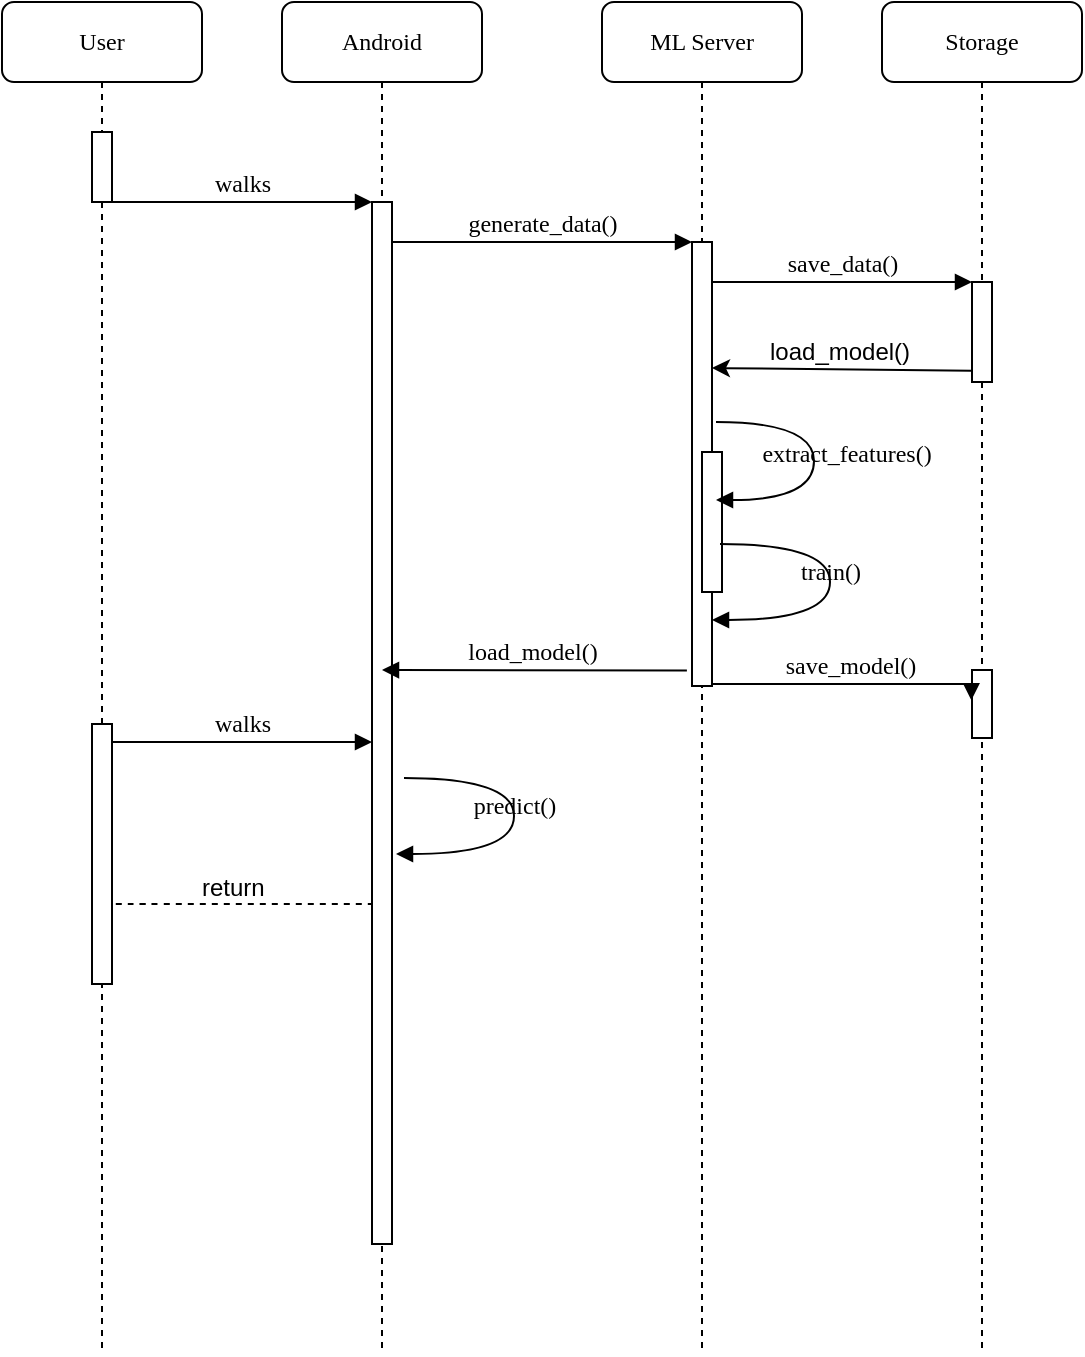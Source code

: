 <mxfile version="12.1.3" type="device" pages="1"><diagram name="Page-1" id="13e1069c-82ec-6db2-03f1-153e76fe0fe0"><mxGraphModel dx="948" dy="545" grid="1" gridSize="9" guides="1" tooltips="1" connect="1" arrows="1" fold="1" page="1" pageScale="1" pageWidth="1100" pageHeight="850" background="#ffffff" math="0" shadow="0"><root><mxCell id="0"/><mxCell id="1" parent="0"/><mxCell id="7baba1c4bc27f4b0-2" value="Android" style="shape=umlLifeline;perimeter=lifelinePerimeter;whiteSpace=wrap;html=1;container=1;collapsible=0;recursiveResize=0;outlineConnect=0;rounded=1;shadow=0;comic=0;labelBackgroundColor=none;strokeColor=#000000;strokeWidth=1;fillColor=#FFFFFF;fontFamily=Verdana;fontSize=12;fontColor=#000000;align=center;" parent="1" vertex="1"><mxGeometry x="240" y="80" width="100" height="676" as="geometry"/></mxCell><mxCell id="7baba1c4bc27f4b0-10" value="" style="html=1;points=[];perimeter=orthogonalPerimeter;rounded=0;shadow=0;comic=0;labelBackgroundColor=none;strokeColor=#000000;strokeWidth=1;fillColor=#FFFFFF;fontFamily=Verdana;fontSize=12;fontColor=#000000;align=center;" parent="7baba1c4bc27f4b0-2" vertex="1"><mxGeometry x="45" y="100" width="10" height="521" as="geometry"/></mxCell><mxCell id="7baba1c4bc27f4b0-3" value="ML Server" style="shape=umlLifeline;perimeter=lifelinePerimeter;whiteSpace=wrap;html=1;container=1;collapsible=0;recursiveResize=0;outlineConnect=0;rounded=1;shadow=0;comic=0;labelBackgroundColor=none;strokeColor=#000000;strokeWidth=1;fillColor=#FFFFFF;fontFamily=Verdana;fontSize=12;fontColor=#000000;align=center;" parent="1" vertex="1"><mxGeometry x="400" y="80" width="100" height="676" as="geometry"/></mxCell><mxCell id="7baba1c4bc27f4b0-13" value="" style="html=1;points=[];perimeter=orthogonalPerimeter;rounded=0;shadow=0;comic=0;labelBackgroundColor=none;strokeColor=#000000;strokeWidth=1;fillColor=#FFFFFF;fontFamily=Verdana;fontSize=12;fontColor=#000000;align=center;" parent="7baba1c4bc27f4b0-3" vertex="1"><mxGeometry x="45" y="120" width="10" height="222" as="geometry"/></mxCell><mxCell id="qEfkVaaDw-W1tBCqq08D-4" value="" style="html=1;points=[];perimeter=orthogonalPerimeter;rounded=0;shadow=0;comic=0;labelBackgroundColor=none;strokeColor=#000000;strokeWidth=1;fillColor=#FFFFFF;fontFamily=Verdana;fontSize=12;fontColor=#000000;align=center;" vertex="1" parent="7baba1c4bc27f4b0-3"><mxGeometry x="50" y="225" width="10" height="70" as="geometry"/></mxCell><mxCell id="7baba1c4bc27f4b0-4" value="Storage" style="shape=umlLifeline;perimeter=lifelinePerimeter;whiteSpace=wrap;html=1;container=1;collapsible=0;recursiveResize=0;outlineConnect=0;rounded=1;shadow=0;comic=0;labelBackgroundColor=none;strokeColor=#000000;strokeWidth=1;fillColor=#FFFFFF;fontFamily=Verdana;fontSize=12;fontColor=#000000;align=center;" parent="1" vertex="1"><mxGeometry x="540" y="80" width="100" height="676" as="geometry"/></mxCell><mxCell id="qEfkVaaDw-W1tBCqq08D-11" value="" style="html=1;points=[];perimeter=orthogonalPerimeter;rounded=0;shadow=0;comic=0;labelBackgroundColor=none;strokeColor=#000000;strokeWidth=1;fillColor=#FFFFFF;fontFamily=Verdana;fontSize=12;fontColor=#000000;align=center;" vertex="1" parent="7baba1c4bc27f4b0-4"><mxGeometry x="45" y="334" width="10" height="34" as="geometry"/></mxCell><mxCell id="7baba1c4bc27f4b0-8" value="User" style="shape=umlLifeline;perimeter=lifelinePerimeter;whiteSpace=wrap;html=1;container=1;collapsible=0;recursiveResize=0;outlineConnect=0;rounded=1;shadow=0;comic=0;labelBackgroundColor=none;strokeColor=#000000;strokeWidth=1;fillColor=#FFFFFF;fontFamily=Verdana;fontSize=12;fontColor=#000000;align=center;" parent="1" vertex="1"><mxGeometry x="100" y="80" width="100" height="676" as="geometry"/></mxCell><mxCell id="7baba1c4bc27f4b0-9" value="" style="html=1;points=[];perimeter=orthogonalPerimeter;rounded=0;shadow=0;comic=0;labelBackgroundColor=none;strokeColor=#000000;strokeWidth=1;fillColor=#FFFFFF;fontFamily=Verdana;fontSize=12;fontColor=#000000;align=center;" parent="7baba1c4bc27f4b0-8" vertex="1"><mxGeometry x="45" y="65" width="10" height="35" as="geometry"/></mxCell><mxCell id="qEfkVaaDw-W1tBCqq08D-21" value="" style="html=1;points=[];perimeter=orthogonalPerimeter;rounded=0;shadow=0;comic=0;labelBackgroundColor=none;strokeColor=#000000;strokeWidth=1;fillColor=#FFFFFF;fontFamily=Verdana;fontSize=12;fontColor=#000000;align=center;" vertex="1" parent="7baba1c4bc27f4b0-8"><mxGeometry x="45" y="361" width="10" height="130" as="geometry"/></mxCell><mxCell id="7baba1c4bc27f4b0-16" value="" style="html=1;points=[];perimeter=orthogonalPerimeter;rounded=0;shadow=0;comic=0;labelBackgroundColor=none;strokeColor=#000000;strokeWidth=1;fillColor=#FFFFFF;fontFamily=Verdana;fontSize=12;fontColor=#000000;align=center;" parent="1" vertex="1"><mxGeometry x="585" y="220" width="10" height="50" as="geometry"/></mxCell><mxCell id="7baba1c4bc27f4b0-17" value="save_data()" style="html=1;verticalAlign=bottom;endArrow=block;labelBackgroundColor=none;fontFamily=Verdana;fontSize=12;edgeStyle=elbowEdgeStyle;elbow=vertical;" parent="1" source="7baba1c4bc27f4b0-13" target="7baba1c4bc27f4b0-16" edge="1"><mxGeometry relative="1" as="geometry"><mxPoint x="510" y="220" as="sourcePoint"/><Array as="points"><mxPoint x="460" y="220"/></Array></mxGeometry></mxCell><mxCell id="7baba1c4bc27f4b0-11" value="walks" style="html=1;verticalAlign=bottom;endArrow=block;entryX=0;entryY=0;labelBackgroundColor=none;fontFamily=Verdana;fontSize=12;edgeStyle=elbowEdgeStyle;elbow=vertical;exitX=1;exitY=1;exitDx=0;exitDy=0;exitPerimeter=0;" parent="1" source="7baba1c4bc27f4b0-9" target="7baba1c4bc27f4b0-10" edge="1"><mxGeometry relative="1" as="geometry"><mxPoint x="220" y="190" as="sourcePoint"/></mxGeometry></mxCell><mxCell id="7baba1c4bc27f4b0-14" value="generate_data()" style="html=1;verticalAlign=bottom;endArrow=block;entryX=0;entryY=0;labelBackgroundColor=none;fontFamily=Verdana;fontSize=12;edgeStyle=elbowEdgeStyle;elbow=vertical;" parent="1" source="7baba1c4bc27f4b0-10" target="7baba1c4bc27f4b0-13" edge="1"><mxGeometry relative="1" as="geometry"><mxPoint x="370" y="200" as="sourcePoint"/></mxGeometry></mxCell><mxCell id="qEfkVaaDw-W1tBCqq08D-3" value="extract_features()" style="html=1;verticalAlign=bottom;endArrow=block;labelBackgroundColor=none;fontFamily=Verdana;fontSize=12;elbow=vertical;edgeStyle=orthogonalEdgeStyle;curved=1;" edge="1" parent="1"><mxGeometry x="0.285" y="-21" relative="1" as="geometry"><mxPoint x="457" y="290" as="sourcePoint"/><mxPoint x="457" y="329" as="targetPoint"/><Array as="points"><mxPoint x="506" y="290"/><mxPoint x="506" y="329"/></Array><mxPoint x="16" y="7" as="offset"/></mxGeometry></mxCell><mxCell id="qEfkVaaDw-W1tBCqq08D-6" value="" style="endArrow=classic;html=1;exitX=-0.033;exitY=0.174;exitDx=0;exitDy=0;exitPerimeter=0;" edge="1" parent="1"><mxGeometry width="50" height="50" relative="1" as="geometry"><mxPoint x="584.67" y="264.32" as="sourcePoint"/><mxPoint x="455" y="263" as="targetPoint"/></mxGeometry></mxCell><mxCell id="qEfkVaaDw-W1tBCqq08D-7" value="load_model()" style="text;html=1;resizable=0;points=[];autosize=1;align=left;verticalAlign=top;spacingTop=-4;" vertex="1" parent="1"><mxGeometry x="481.5" y="245" width="81" height="18" as="geometry"/></mxCell><mxCell id="qEfkVaaDw-W1tBCqq08D-9" value="train()" style="html=1;verticalAlign=bottom;endArrow=block;labelBackgroundColor=none;fontFamily=Verdana;fontSize=12;elbow=vertical;edgeStyle=orthogonalEdgeStyle;curved=1;exitX=1.038;exitY=0.345;exitPerimeter=0;" edge="1" parent="1" target="7baba1c4bc27f4b0-13"><mxGeometry x="0.021" relative="1" as="geometry"><mxPoint x="459" y="351" as="sourcePoint"/><mxPoint x="464" y="389" as="targetPoint"/><Array as="points"><mxPoint x="514" y="351"/><mxPoint x="514" y="389"/></Array><mxPoint as="offset"/></mxGeometry></mxCell><mxCell id="qEfkVaaDw-W1tBCqq08D-10" value="save_model()" style="html=1;verticalAlign=bottom;endArrow=block;labelBackgroundColor=none;fontFamily=Verdana;fontSize=12;edgeStyle=elbowEdgeStyle;elbow=vertical;entryX=-0.033;entryY=0.445;entryDx=0;entryDy=0;entryPerimeter=0;" edge="1" parent="1" source="7baba1c4bc27f4b0-13" target="qEfkVaaDw-W1tBCqq08D-11"><mxGeometry relative="1" as="geometry"><mxPoint x="459" y="415" as="sourcePoint"/><Array as="points"><mxPoint x="522" y="421"/></Array><mxPoint x="540" y="459" as="targetPoint"/></mxGeometry></mxCell><mxCell id="qEfkVaaDw-W1tBCqq08D-12" value="load_model()" style="html=1;verticalAlign=bottom;endArrow=block;labelBackgroundColor=none;fontFamily=Verdana;fontSize=12;edgeStyle=elbowEdgeStyle;elbow=vertical;exitX=-0.255;exitY=0.965;exitDx=0;exitDy=0;exitPerimeter=0;" edge="1" parent="1" source="7baba1c4bc27f4b0-13"><mxGeometry x="0.605" y="-45" relative="1" as="geometry"><mxPoint x="414" y="415" as="sourcePoint"/><mxPoint x="290" y="414" as="targetPoint"/><Array as="points"><mxPoint x="324" y="414"/><mxPoint x="360" y="442"/></Array><mxPoint x="45" y="45" as="offset"/></mxGeometry></mxCell><mxCell id="qEfkVaaDw-W1tBCqq08D-22" value="walks" style="html=1;verticalAlign=bottom;endArrow=block;labelBackgroundColor=none;fontFamily=Verdana;fontSize=12;edgeStyle=elbowEdgeStyle;elbow=vertical;" edge="1" parent="1"><mxGeometry relative="1" as="geometry"><mxPoint x="155" y="450" as="sourcePoint"/><mxPoint x="285" y="450" as="targetPoint"/></mxGeometry></mxCell><mxCell id="qEfkVaaDw-W1tBCqq08D-24" value="predict()" style="html=1;verticalAlign=bottom;endArrow=block;labelBackgroundColor=none;fontFamily=Verdana;fontSize=12;elbow=vertical;edgeStyle=orthogonalEdgeStyle;curved=1;exitX=1.038;exitY=0.345;exitPerimeter=0;" edge="1" parent="1"><mxGeometry x="0.021" relative="1" as="geometry"><mxPoint x="301" y="468" as="sourcePoint"/><mxPoint x="297" y="506" as="targetPoint"/><Array as="points"><mxPoint x="356" y="468"/><mxPoint x="356" y="506"/></Array><mxPoint as="offset"/></mxGeometry></mxCell><mxCell id="qEfkVaaDw-W1tBCqq08D-25" value="" style="endArrow=none;dashed=1;html=1;exitX=1.19;exitY=0.692;exitDx=0;exitDy=0;exitPerimeter=0;" edge="1" parent="1" source="qEfkVaaDw-W1tBCqq08D-21" target="7baba1c4bc27f4b0-10"><mxGeometry width="50" height="50" relative="1" as="geometry"><mxPoint x="158" y="701" as="sourcePoint"/><mxPoint x="149" y="774" as="targetPoint"/><Array as="points"><mxPoint x="171" y="531"/><mxPoint x="234" y="531"/></Array></mxGeometry></mxCell><mxCell id="qEfkVaaDw-W1tBCqq08D-26" value="return" style="text;html=1;resizable=0;points=[];autosize=1;align=left;verticalAlign=top;spacingTop=-4;" vertex="1" parent="1"><mxGeometry x="197.5" y="513" width="45" height="18" as="geometry"/></mxCell></root></mxGraphModel></diagram></mxfile>
